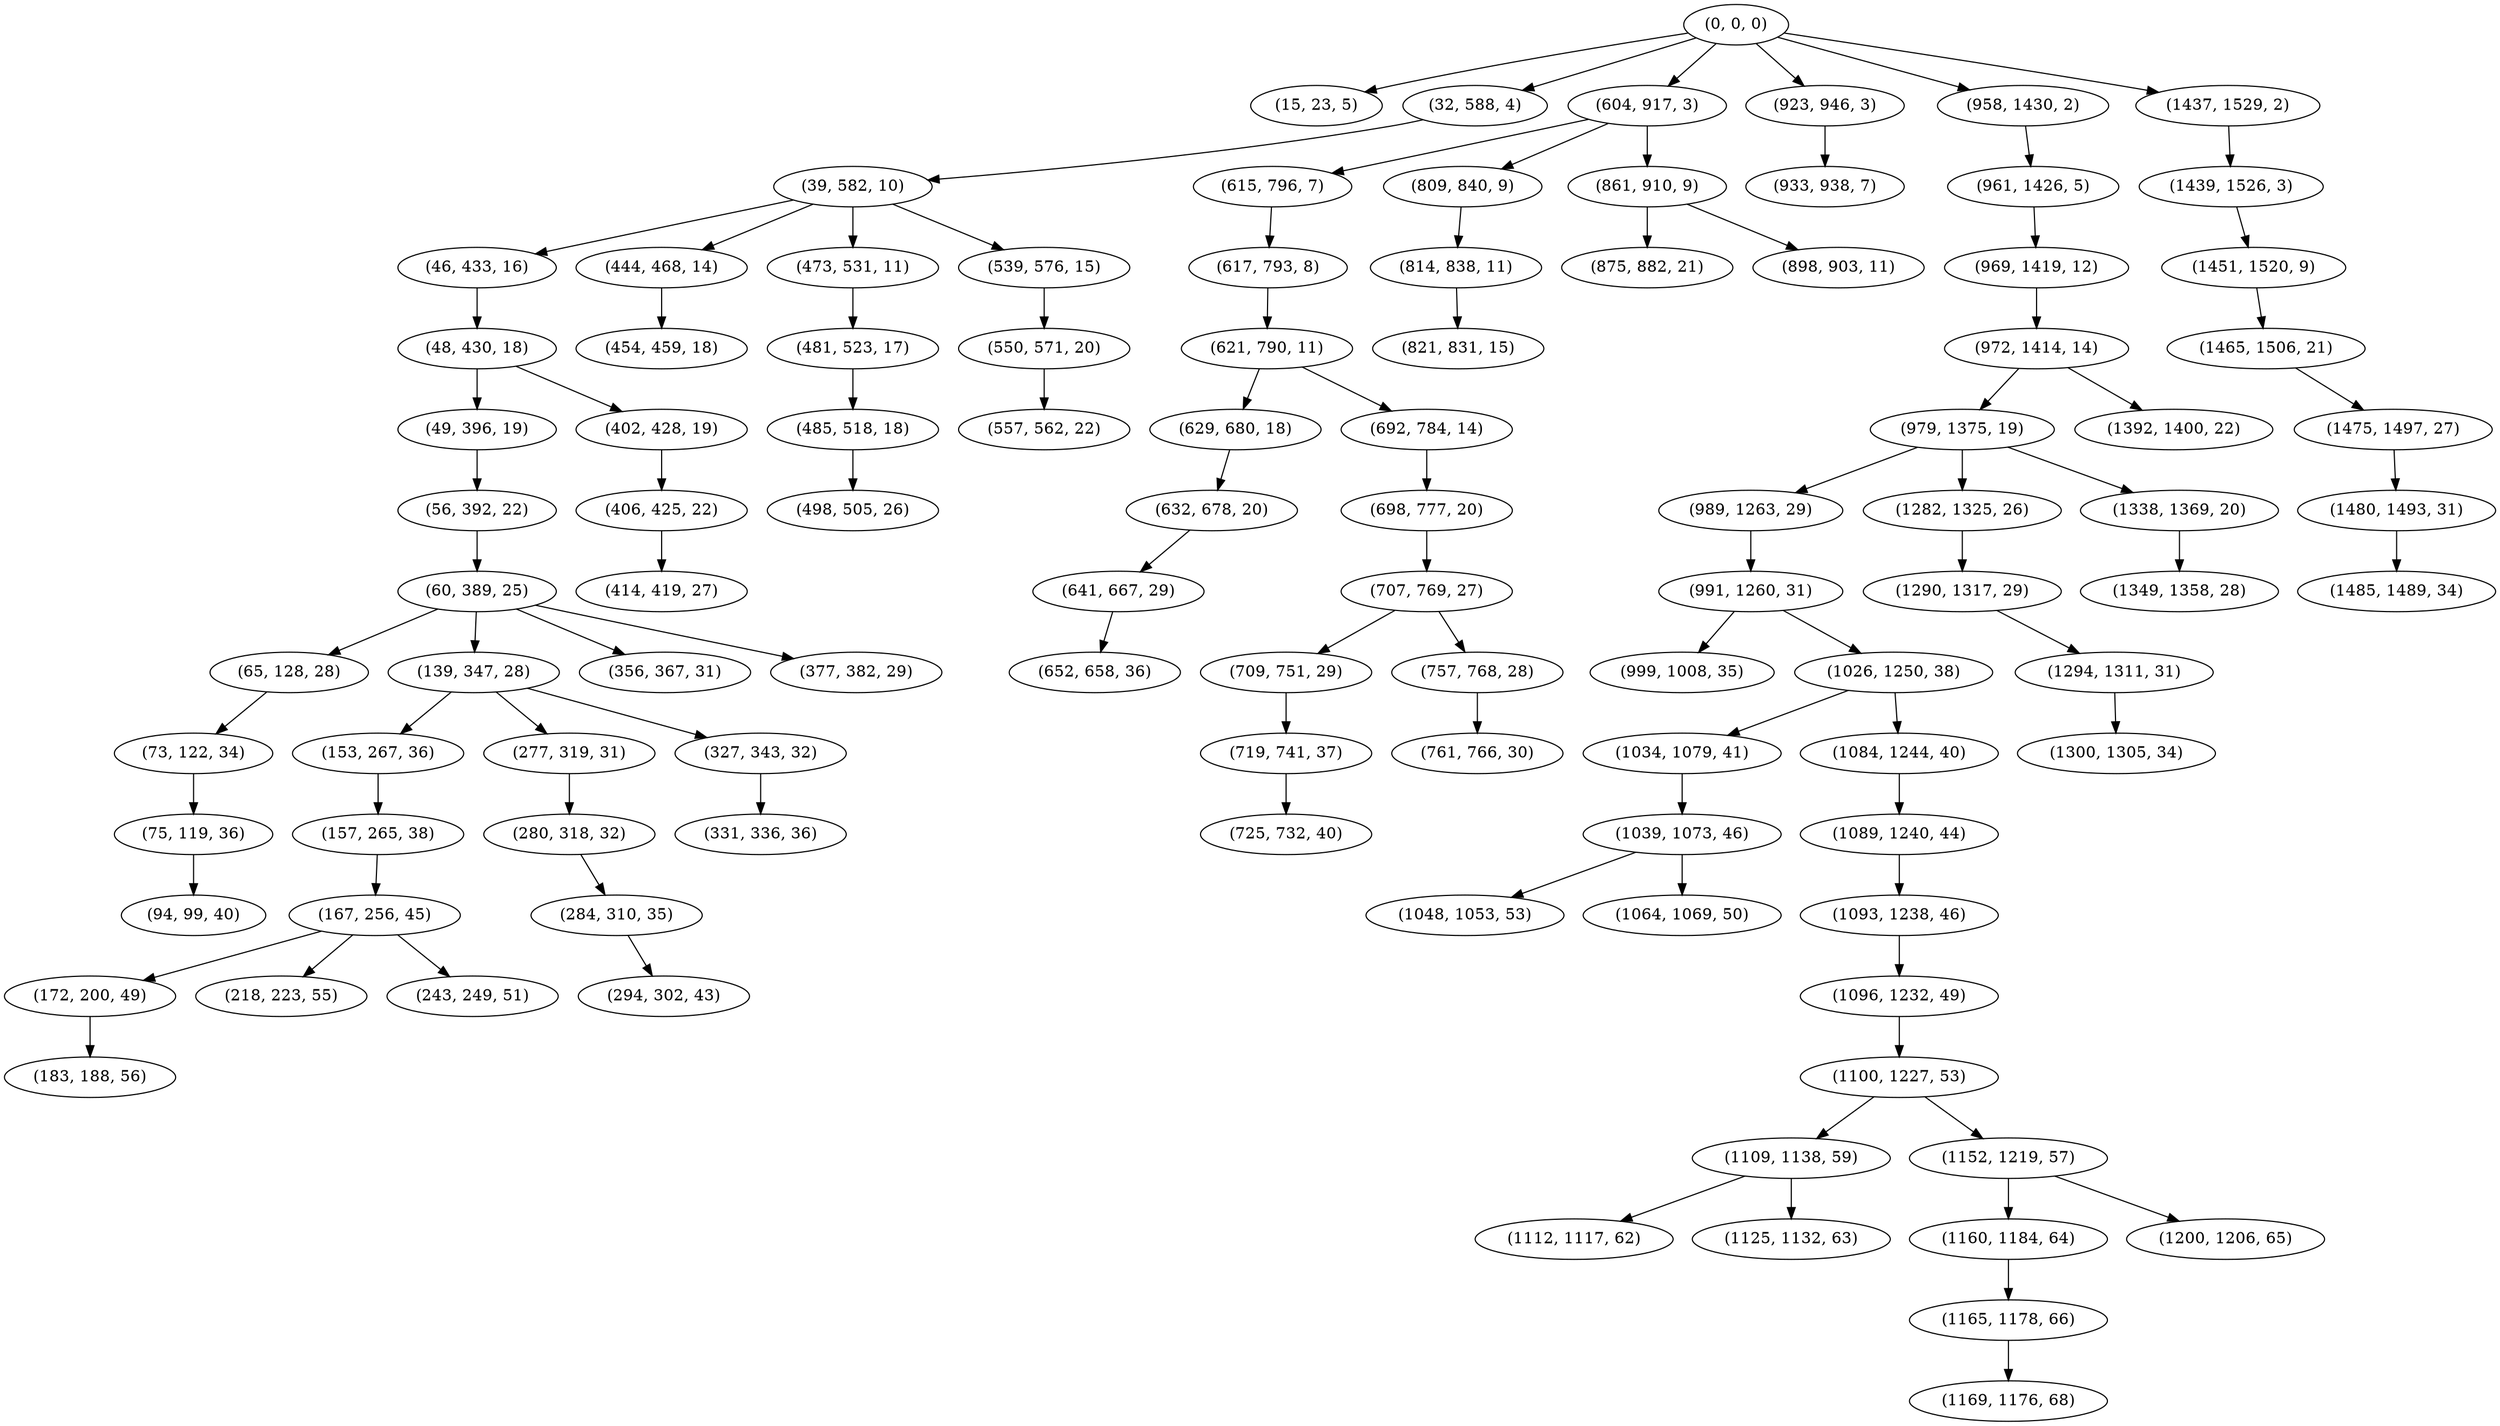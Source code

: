 digraph tree {
    "(0, 0, 0)";
    "(15, 23, 5)";
    "(32, 588, 4)";
    "(39, 582, 10)";
    "(46, 433, 16)";
    "(48, 430, 18)";
    "(49, 396, 19)";
    "(56, 392, 22)";
    "(60, 389, 25)";
    "(65, 128, 28)";
    "(73, 122, 34)";
    "(75, 119, 36)";
    "(94, 99, 40)";
    "(139, 347, 28)";
    "(153, 267, 36)";
    "(157, 265, 38)";
    "(167, 256, 45)";
    "(172, 200, 49)";
    "(183, 188, 56)";
    "(218, 223, 55)";
    "(243, 249, 51)";
    "(277, 319, 31)";
    "(280, 318, 32)";
    "(284, 310, 35)";
    "(294, 302, 43)";
    "(327, 343, 32)";
    "(331, 336, 36)";
    "(356, 367, 31)";
    "(377, 382, 29)";
    "(402, 428, 19)";
    "(406, 425, 22)";
    "(414, 419, 27)";
    "(444, 468, 14)";
    "(454, 459, 18)";
    "(473, 531, 11)";
    "(481, 523, 17)";
    "(485, 518, 18)";
    "(498, 505, 26)";
    "(539, 576, 15)";
    "(550, 571, 20)";
    "(557, 562, 22)";
    "(604, 917, 3)";
    "(615, 796, 7)";
    "(617, 793, 8)";
    "(621, 790, 11)";
    "(629, 680, 18)";
    "(632, 678, 20)";
    "(641, 667, 29)";
    "(652, 658, 36)";
    "(692, 784, 14)";
    "(698, 777, 20)";
    "(707, 769, 27)";
    "(709, 751, 29)";
    "(719, 741, 37)";
    "(725, 732, 40)";
    "(757, 768, 28)";
    "(761, 766, 30)";
    "(809, 840, 9)";
    "(814, 838, 11)";
    "(821, 831, 15)";
    "(861, 910, 9)";
    "(875, 882, 21)";
    "(898, 903, 11)";
    "(923, 946, 3)";
    "(933, 938, 7)";
    "(958, 1430, 2)";
    "(961, 1426, 5)";
    "(969, 1419, 12)";
    "(972, 1414, 14)";
    "(979, 1375, 19)";
    "(989, 1263, 29)";
    "(991, 1260, 31)";
    "(999, 1008, 35)";
    "(1026, 1250, 38)";
    "(1034, 1079, 41)";
    "(1039, 1073, 46)";
    "(1048, 1053, 53)";
    "(1064, 1069, 50)";
    "(1084, 1244, 40)";
    "(1089, 1240, 44)";
    "(1093, 1238, 46)";
    "(1096, 1232, 49)";
    "(1100, 1227, 53)";
    "(1109, 1138, 59)";
    "(1112, 1117, 62)";
    "(1125, 1132, 63)";
    "(1152, 1219, 57)";
    "(1160, 1184, 64)";
    "(1165, 1178, 66)";
    "(1169, 1176, 68)";
    "(1200, 1206, 65)";
    "(1282, 1325, 26)";
    "(1290, 1317, 29)";
    "(1294, 1311, 31)";
    "(1300, 1305, 34)";
    "(1338, 1369, 20)";
    "(1349, 1358, 28)";
    "(1392, 1400, 22)";
    "(1437, 1529, 2)";
    "(1439, 1526, 3)";
    "(1451, 1520, 9)";
    "(1465, 1506, 21)";
    "(1475, 1497, 27)";
    "(1480, 1493, 31)";
    "(1485, 1489, 34)";
    "(0, 0, 0)" -> "(15, 23, 5)";
    "(0, 0, 0)" -> "(32, 588, 4)";
    "(0, 0, 0)" -> "(604, 917, 3)";
    "(0, 0, 0)" -> "(923, 946, 3)";
    "(0, 0, 0)" -> "(958, 1430, 2)";
    "(0, 0, 0)" -> "(1437, 1529, 2)";
    "(32, 588, 4)" -> "(39, 582, 10)";
    "(39, 582, 10)" -> "(46, 433, 16)";
    "(39, 582, 10)" -> "(444, 468, 14)";
    "(39, 582, 10)" -> "(473, 531, 11)";
    "(39, 582, 10)" -> "(539, 576, 15)";
    "(46, 433, 16)" -> "(48, 430, 18)";
    "(48, 430, 18)" -> "(49, 396, 19)";
    "(48, 430, 18)" -> "(402, 428, 19)";
    "(49, 396, 19)" -> "(56, 392, 22)";
    "(56, 392, 22)" -> "(60, 389, 25)";
    "(60, 389, 25)" -> "(65, 128, 28)";
    "(60, 389, 25)" -> "(139, 347, 28)";
    "(60, 389, 25)" -> "(356, 367, 31)";
    "(60, 389, 25)" -> "(377, 382, 29)";
    "(65, 128, 28)" -> "(73, 122, 34)";
    "(73, 122, 34)" -> "(75, 119, 36)";
    "(75, 119, 36)" -> "(94, 99, 40)";
    "(139, 347, 28)" -> "(153, 267, 36)";
    "(139, 347, 28)" -> "(277, 319, 31)";
    "(139, 347, 28)" -> "(327, 343, 32)";
    "(153, 267, 36)" -> "(157, 265, 38)";
    "(157, 265, 38)" -> "(167, 256, 45)";
    "(167, 256, 45)" -> "(172, 200, 49)";
    "(167, 256, 45)" -> "(218, 223, 55)";
    "(167, 256, 45)" -> "(243, 249, 51)";
    "(172, 200, 49)" -> "(183, 188, 56)";
    "(277, 319, 31)" -> "(280, 318, 32)";
    "(280, 318, 32)" -> "(284, 310, 35)";
    "(284, 310, 35)" -> "(294, 302, 43)";
    "(327, 343, 32)" -> "(331, 336, 36)";
    "(402, 428, 19)" -> "(406, 425, 22)";
    "(406, 425, 22)" -> "(414, 419, 27)";
    "(444, 468, 14)" -> "(454, 459, 18)";
    "(473, 531, 11)" -> "(481, 523, 17)";
    "(481, 523, 17)" -> "(485, 518, 18)";
    "(485, 518, 18)" -> "(498, 505, 26)";
    "(539, 576, 15)" -> "(550, 571, 20)";
    "(550, 571, 20)" -> "(557, 562, 22)";
    "(604, 917, 3)" -> "(615, 796, 7)";
    "(604, 917, 3)" -> "(809, 840, 9)";
    "(604, 917, 3)" -> "(861, 910, 9)";
    "(615, 796, 7)" -> "(617, 793, 8)";
    "(617, 793, 8)" -> "(621, 790, 11)";
    "(621, 790, 11)" -> "(629, 680, 18)";
    "(621, 790, 11)" -> "(692, 784, 14)";
    "(629, 680, 18)" -> "(632, 678, 20)";
    "(632, 678, 20)" -> "(641, 667, 29)";
    "(641, 667, 29)" -> "(652, 658, 36)";
    "(692, 784, 14)" -> "(698, 777, 20)";
    "(698, 777, 20)" -> "(707, 769, 27)";
    "(707, 769, 27)" -> "(709, 751, 29)";
    "(707, 769, 27)" -> "(757, 768, 28)";
    "(709, 751, 29)" -> "(719, 741, 37)";
    "(719, 741, 37)" -> "(725, 732, 40)";
    "(757, 768, 28)" -> "(761, 766, 30)";
    "(809, 840, 9)" -> "(814, 838, 11)";
    "(814, 838, 11)" -> "(821, 831, 15)";
    "(861, 910, 9)" -> "(875, 882, 21)";
    "(861, 910, 9)" -> "(898, 903, 11)";
    "(923, 946, 3)" -> "(933, 938, 7)";
    "(958, 1430, 2)" -> "(961, 1426, 5)";
    "(961, 1426, 5)" -> "(969, 1419, 12)";
    "(969, 1419, 12)" -> "(972, 1414, 14)";
    "(972, 1414, 14)" -> "(979, 1375, 19)";
    "(972, 1414, 14)" -> "(1392, 1400, 22)";
    "(979, 1375, 19)" -> "(989, 1263, 29)";
    "(979, 1375, 19)" -> "(1282, 1325, 26)";
    "(979, 1375, 19)" -> "(1338, 1369, 20)";
    "(989, 1263, 29)" -> "(991, 1260, 31)";
    "(991, 1260, 31)" -> "(999, 1008, 35)";
    "(991, 1260, 31)" -> "(1026, 1250, 38)";
    "(1026, 1250, 38)" -> "(1034, 1079, 41)";
    "(1026, 1250, 38)" -> "(1084, 1244, 40)";
    "(1034, 1079, 41)" -> "(1039, 1073, 46)";
    "(1039, 1073, 46)" -> "(1048, 1053, 53)";
    "(1039, 1073, 46)" -> "(1064, 1069, 50)";
    "(1084, 1244, 40)" -> "(1089, 1240, 44)";
    "(1089, 1240, 44)" -> "(1093, 1238, 46)";
    "(1093, 1238, 46)" -> "(1096, 1232, 49)";
    "(1096, 1232, 49)" -> "(1100, 1227, 53)";
    "(1100, 1227, 53)" -> "(1109, 1138, 59)";
    "(1100, 1227, 53)" -> "(1152, 1219, 57)";
    "(1109, 1138, 59)" -> "(1112, 1117, 62)";
    "(1109, 1138, 59)" -> "(1125, 1132, 63)";
    "(1152, 1219, 57)" -> "(1160, 1184, 64)";
    "(1152, 1219, 57)" -> "(1200, 1206, 65)";
    "(1160, 1184, 64)" -> "(1165, 1178, 66)";
    "(1165, 1178, 66)" -> "(1169, 1176, 68)";
    "(1282, 1325, 26)" -> "(1290, 1317, 29)";
    "(1290, 1317, 29)" -> "(1294, 1311, 31)";
    "(1294, 1311, 31)" -> "(1300, 1305, 34)";
    "(1338, 1369, 20)" -> "(1349, 1358, 28)";
    "(1437, 1529, 2)" -> "(1439, 1526, 3)";
    "(1439, 1526, 3)" -> "(1451, 1520, 9)";
    "(1451, 1520, 9)" -> "(1465, 1506, 21)";
    "(1465, 1506, 21)" -> "(1475, 1497, 27)";
    "(1475, 1497, 27)" -> "(1480, 1493, 31)";
    "(1480, 1493, 31)" -> "(1485, 1489, 34)";
}
